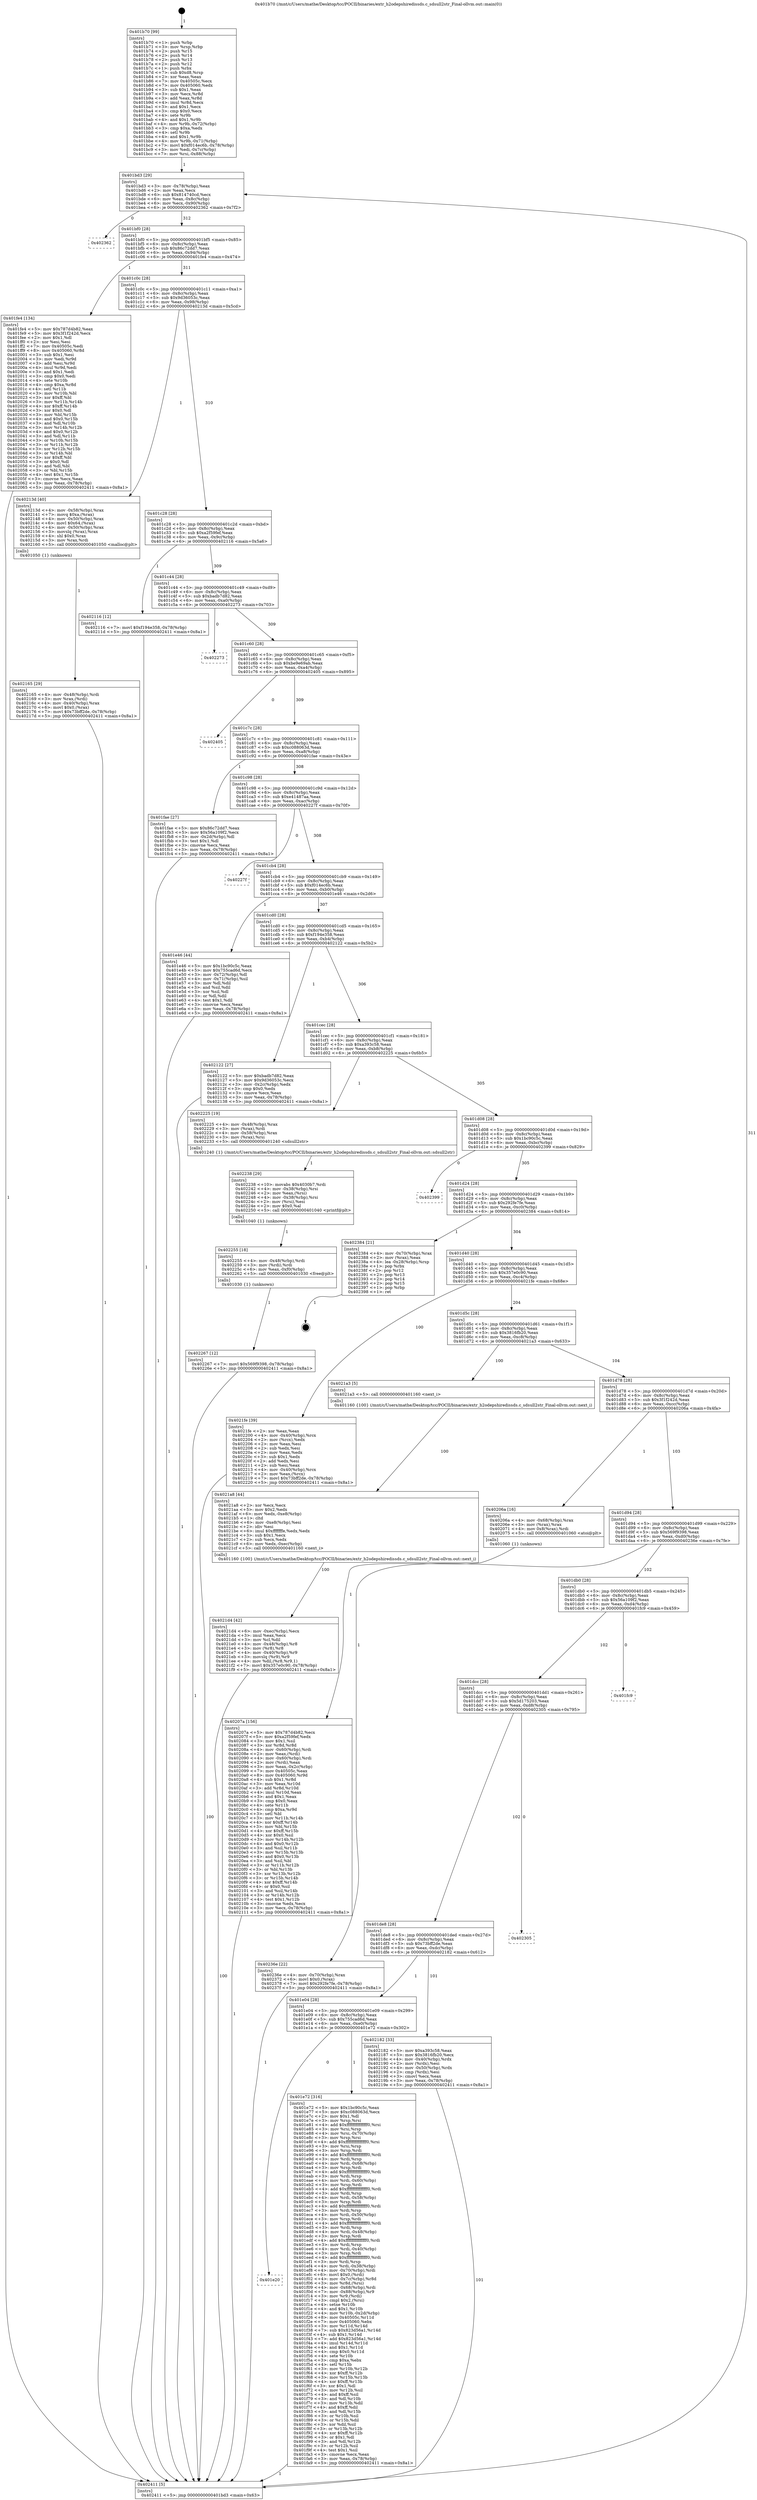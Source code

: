 digraph "0x401b70" {
  label = "0x401b70 (/mnt/c/Users/mathe/Desktop/tcc/POCII/binaries/extr_h2odepshiredissds.c_sdsull2str_Final-ollvm.out::main(0))"
  labelloc = "t"
  node[shape=record]

  Entry [label="",width=0.3,height=0.3,shape=circle,fillcolor=black,style=filled]
  "0x401bd3" [label="{
     0x401bd3 [29]\l
     | [instrs]\l
     &nbsp;&nbsp;0x401bd3 \<+3\>: mov -0x78(%rbp),%eax\l
     &nbsp;&nbsp;0x401bd6 \<+2\>: mov %eax,%ecx\l
     &nbsp;&nbsp;0x401bd8 \<+6\>: sub $0x814740cd,%ecx\l
     &nbsp;&nbsp;0x401bde \<+6\>: mov %eax,-0x8c(%rbp)\l
     &nbsp;&nbsp;0x401be4 \<+6\>: mov %ecx,-0x90(%rbp)\l
     &nbsp;&nbsp;0x401bea \<+6\>: je 0000000000402362 \<main+0x7f2\>\l
  }"]
  "0x402362" [label="{
     0x402362\l
  }", style=dashed]
  "0x401bf0" [label="{
     0x401bf0 [28]\l
     | [instrs]\l
     &nbsp;&nbsp;0x401bf0 \<+5\>: jmp 0000000000401bf5 \<main+0x85\>\l
     &nbsp;&nbsp;0x401bf5 \<+6\>: mov -0x8c(%rbp),%eax\l
     &nbsp;&nbsp;0x401bfb \<+5\>: sub $0x86c72dd7,%eax\l
     &nbsp;&nbsp;0x401c00 \<+6\>: mov %eax,-0x94(%rbp)\l
     &nbsp;&nbsp;0x401c06 \<+6\>: je 0000000000401fe4 \<main+0x474\>\l
  }"]
  Exit [label="",width=0.3,height=0.3,shape=circle,fillcolor=black,style=filled,peripheries=2]
  "0x401fe4" [label="{
     0x401fe4 [134]\l
     | [instrs]\l
     &nbsp;&nbsp;0x401fe4 \<+5\>: mov $0x787d4b82,%eax\l
     &nbsp;&nbsp;0x401fe9 \<+5\>: mov $0x3f1f242d,%ecx\l
     &nbsp;&nbsp;0x401fee \<+2\>: mov $0x1,%dl\l
     &nbsp;&nbsp;0x401ff0 \<+2\>: xor %esi,%esi\l
     &nbsp;&nbsp;0x401ff2 \<+7\>: mov 0x40505c,%edi\l
     &nbsp;&nbsp;0x401ff9 \<+8\>: mov 0x405060,%r8d\l
     &nbsp;&nbsp;0x402001 \<+3\>: sub $0x1,%esi\l
     &nbsp;&nbsp;0x402004 \<+3\>: mov %edi,%r9d\l
     &nbsp;&nbsp;0x402007 \<+3\>: add %esi,%r9d\l
     &nbsp;&nbsp;0x40200a \<+4\>: imul %r9d,%edi\l
     &nbsp;&nbsp;0x40200e \<+3\>: and $0x1,%edi\l
     &nbsp;&nbsp;0x402011 \<+3\>: cmp $0x0,%edi\l
     &nbsp;&nbsp;0x402014 \<+4\>: sete %r10b\l
     &nbsp;&nbsp;0x402018 \<+4\>: cmp $0xa,%r8d\l
     &nbsp;&nbsp;0x40201c \<+4\>: setl %r11b\l
     &nbsp;&nbsp;0x402020 \<+3\>: mov %r10b,%bl\l
     &nbsp;&nbsp;0x402023 \<+3\>: xor $0xff,%bl\l
     &nbsp;&nbsp;0x402026 \<+3\>: mov %r11b,%r14b\l
     &nbsp;&nbsp;0x402029 \<+4\>: xor $0xff,%r14b\l
     &nbsp;&nbsp;0x40202d \<+3\>: xor $0x0,%dl\l
     &nbsp;&nbsp;0x402030 \<+3\>: mov %bl,%r15b\l
     &nbsp;&nbsp;0x402033 \<+4\>: and $0x0,%r15b\l
     &nbsp;&nbsp;0x402037 \<+3\>: and %dl,%r10b\l
     &nbsp;&nbsp;0x40203a \<+3\>: mov %r14b,%r12b\l
     &nbsp;&nbsp;0x40203d \<+4\>: and $0x0,%r12b\l
     &nbsp;&nbsp;0x402041 \<+3\>: and %dl,%r11b\l
     &nbsp;&nbsp;0x402044 \<+3\>: or %r10b,%r15b\l
     &nbsp;&nbsp;0x402047 \<+3\>: or %r11b,%r12b\l
     &nbsp;&nbsp;0x40204a \<+3\>: xor %r12b,%r15b\l
     &nbsp;&nbsp;0x40204d \<+3\>: or %r14b,%bl\l
     &nbsp;&nbsp;0x402050 \<+3\>: xor $0xff,%bl\l
     &nbsp;&nbsp;0x402053 \<+3\>: or $0x0,%dl\l
     &nbsp;&nbsp;0x402056 \<+2\>: and %dl,%bl\l
     &nbsp;&nbsp;0x402058 \<+3\>: or %bl,%r15b\l
     &nbsp;&nbsp;0x40205b \<+4\>: test $0x1,%r15b\l
     &nbsp;&nbsp;0x40205f \<+3\>: cmovne %ecx,%eax\l
     &nbsp;&nbsp;0x402062 \<+3\>: mov %eax,-0x78(%rbp)\l
     &nbsp;&nbsp;0x402065 \<+5\>: jmp 0000000000402411 \<main+0x8a1\>\l
  }"]
  "0x401c0c" [label="{
     0x401c0c [28]\l
     | [instrs]\l
     &nbsp;&nbsp;0x401c0c \<+5\>: jmp 0000000000401c11 \<main+0xa1\>\l
     &nbsp;&nbsp;0x401c11 \<+6\>: mov -0x8c(%rbp),%eax\l
     &nbsp;&nbsp;0x401c17 \<+5\>: sub $0x9d36053c,%eax\l
     &nbsp;&nbsp;0x401c1c \<+6\>: mov %eax,-0x98(%rbp)\l
     &nbsp;&nbsp;0x401c22 \<+6\>: je 000000000040213d \<main+0x5cd\>\l
  }"]
  "0x402267" [label="{
     0x402267 [12]\l
     | [instrs]\l
     &nbsp;&nbsp;0x402267 \<+7\>: movl $0x569f9398,-0x78(%rbp)\l
     &nbsp;&nbsp;0x40226e \<+5\>: jmp 0000000000402411 \<main+0x8a1\>\l
  }"]
  "0x40213d" [label="{
     0x40213d [40]\l
     | [instrs]\l
     &nbsp;&nbsp;0x40213d \<+4\>: mov -0x58(%rbp),%rax\l
     &nbsp;&nbsp;0x402141 \<+7\>: movq $0xa,(%rax)\l
     &nbsp;&nbsp;0x402148 \<+4\>: mov -0x50(%rbp),%rax\l
     &nbsp;&nbsp;0x40214c \<+6\>: movl $0x64,(%rax)\l
     &nbsp;&nbsp;0x402152 \<+4\>: mov -0x50(%rbp),%rax\l
     &nbsp;&nbsp;0x402156 \<+3\>: movslq (%rax),%rax\l
     &nbsp;&nbsp;0x402159 \<+4\>: shl $0x0,%rax\l
     &nbsp;&nbsp;0x40215d \<+3\>: mov %rax,%rdi\l
     &nbsp;&nbsp;0x402160 \<+5\>: call 0000000000401050 \<malloc@plt\>\l
     | [calls]\l
     &nbsp;&nbsp;0x401050 \{1\} (unknown)\l
  }"]
  "0x401c28" [label="{
     0x401c28 [28]\l
     | [instrs]\l
     &nbsp;&nbsp;0x401c28 \<+5\>: jmp 0000000000401c2d \<main+0xbd\>\l
     &nbsp;&nbsp;0x401c2d \<+6\>: mov -0x8c(%rbp),%eax\l
     &nbsp;&nbsp;0x401c33 \<+5\>: sub $0xa2f59fef,%eax\l
     &nbsp;&nbsp;0x401c38 \<+6\>: mov %eax,-0x9c(%rbp)\l
     &nbsp;&nbsp;0x401c3e \<+6\>: je 0000000000402116 \<main+0x5a6\>\l
  }"]
  "0x402255" [label="{
     0x402255 [18]\l
     | [instrs]\l
     &nbsp;&nbsp;0x402255 \<+4\>: mov -0x48(%rbp),%rdi\l
     &nbsp;&nbsp;0x402259 \<+3\>: mov (%rdi),%rdi\l
     &nbsp;&nbsp;0x40225c \<+6\>: mov %eax,-0xf0(%rbp)\l
     &nbsp;&nbsp;0x402262 \<+5\>: call 0000000000401030 \<free@plt\>\l
     | [calls]\l
     &nbsp;&nbsp;0x401030 \{1\} (unknown)\l
  }"]
  "0x402116" [label="{
     0x402116 [12]\l
     | [instrs]\l
     &nbsp;&nbsp;0x402116 \<+7\>: movl $0xf194e358,-0x78(%rbp)\l
     &nbsp;&nbsp;0x40211d \<+5\>: jmp 0000000000402411 \<main+0x8a1\>\l
  }"]
  "0x401c44" [label="{
     0x401c44 [28]\l
     | [instrs]\l
     &nbsp;&nbsp;0x401c44 \<+5\>: jmp 0000000000401c49 \<main+0xd9\>\l
     &nbsp;&nbsp;0x401c49 \<+6\>: mov -0x8c(%rbp),%eax\l
     &nbsp;&nbsp;0x401c4f \<+5\>: sub $0xbadb7d82,%eax\l
     &nbsp;&nbsp;0x401c54 \<+6\>: mov %eax,-0xa0(%rbp)\l
     &nbsp;&nbsp;0x401c5a \<+6\>: je 0000000000402273 \<main+0x703\>\l
  }"]
  "0x402238" [label="{
     0x402238 [29]\l
     | [instrs]\l
     &nbsp;&nbsp;0x402238 \<+10\>: movabs $0x4030b7,%rdi\l
     &nbsp;&nbsp;0x402242 \<+4\>: mov -0x38(%rbp),%rsi\l
     &nbsp;&nbsp;0x402246 \<+2\>: mov %eax,(%rsi)\l
     &nbsp;&nbsp;0x402248 \<+4\>: mov -0x38(%rbp),%rsi\l
     &nbsp;&nbsp;0x40224c \<+2\>: mov (%rsi),%esi\l
     &nbsp;&nbsp;0x40224e \<+2\>: mov $0x0,%al\l
     &nbsp;&nbsp;0x402250 \<+5\>: call 0000000000401040 \<printf@plt\>\l
     | [calls]\l
     &nbsp;&nbsp;0x401040 \{1\} (unknown)\l
  }"]
  "0x402273" [label="{
     0x402273\l
  }", style=dashed]
  "0x401c60" [label="{
     0x401c60 [28]\l
     | [instrs]\l
     &nbsp;&nbsp;0x401c60 \<+5\>: jmp 0000000000401c65 \<main+0xf5\>\l
     &nbsp;&nbsp;0x401c65 \<+6\>: mov -0x8c(%rbp),%eax\l
     &nbsp;&nbsp;0x401c6b \<+5\>: sub $0xbe9e69ab,%eax\l
     &nbsp;&nbsp;0x401c70 \<+6\>: mov %eax,-0xa4(%rbp)\l
     &nbsp;&nbsp;0x401c76 \<+6\>: je 0000000000402405 \<main+0x895\>\l
  }"]
  "0x4021d4" [label="{
     0x4021d4 [42]\l
     | [instrs]\l
     &nbsp;&nbsp;0x4021d4 \<+6\>: mov -0xec(%rbp),%ecx\l
     &nbsp;&nbsp;0x4021da \<+3\>: imul %eax,%ecx\l
     &nbsp;&nbsp;0x4021dd \<+3\>: mov %cl,%dil\l
     &nbsp;&nbsp;0x4021e0 \<+4\>: mov -0x48(%rbp),%r8\l
     &nbsp;&nbsp;0x4021e4 \<+3\>: mov (%r8),%r8\l
     &nbsp;&nbsp;0x4021e7 \<+4\>: mov -0x40(%rbp),%r9\l
     &nbsp;&nbsp;0x4021eb \<+3\>: movslq (%r9),%r9\l
     &nbsp;&nbsp;0x4021ee \<+4\>: mov %dil,(%r8,%r9,1)\l
     &nbsp;&nbsp;0x4021f2 \<+7\>: movl $0x357e0c90,-0x78(%rbp)\l
     &nbsp;&nbsp;0x4021f9 \<+5\>: jmp 0000000000402411 \<main+0x8a1\>\l
  }"]
  "0x402405" [label="{
     0x402405\l
  }", style=dashed]
  "0x401c7c" [label="{
     0x401c7c [28]\l
     | [instrs]\l
     &nbsp;&nbsp;0x401c7c \<+5\>: jmp 0000000000401c81 \<main+0x111\>\l
     &nbsp;&nbsp;0x401c81 \<+6\>: mov -0x8c(%rbp),%eax\l
     &nbsp;&nbsp;0x401c87 \<+5\>: sub $0xc088063d,%eax\l
     &nbsp;&nbsp;0x401c8c \<+6\>: mov %eax,-0xa8(%rbp)\l
     &nbsp;&nbsp;0x401c92 \<+6\>: je 0000000000401fae \<main+0x43e\>\l
  }"]
  "0x4021a8" [label="{
     0x4021a8 [44]\l
     | [instrs]\l
     &nbsp;&nbsp;0x4021a8 \<+2\>: xor %ecx,%ecx\l
     &nbsp;&nbsp;0x4021aa \<+5\>: mov $0x2,%edx\l
     &nbsp;&nbsp;0x4021af \<+6\>: mov %edx,-0xe8(%rbp)\l
     &nbsp;&nbsp;0x4021b5 \<+1\>: cltd\l
     &nbsp;&nbsp;0x4021b6 \<+6\>: mov -0xe8(%rbp),%esi\l
     &nbsp;&nbsp;0x4021bc \<+2\>: idiv %esi\l
     &nbsp;&nbsp;0x4021be \<+6\>: imul $0xfffffffe,%edx,%edx\l
     &nbsp;&nbsp;0x4021c4 \<+3\>: sub $0x1,%ecx\l
     &nbsp;&nbsp;0x4021c7 \<+2\>: sub %ecx,%edx\l
     &nbsp;&nbsp;0x4021c9 \<+6\>: mov %edx,-0xec(%rbp)\l
     &nbsp;&nbsp;0x4021cf \<+5\>: call 0000000000401160 \<next_i\>\l
     | [calls]\l
     &nbsp;&nbsp;0x401160 \{100\} (/mnt/c/Users/mathe/Desktop/tcc/POCII/binaries/extr_h2odepshiredissds.c_sdsull2str_Final-ollvm.out::next_i)\l
  }"]
  "0x401fae" [label="{
     0x401fae [27]\l
     | [instrs]\l
     &nbsp;&nbsp;0x401fae \<+5\>: mov $0x86c72dd7,%eax\l
     &nbsp;&nbsp;0x401fb3 \<+5\>: mov $0x56a109f2,%ecx\l
     &nbsp;&nbsp;0x401fb8 \<+3\>: mov -0x2d(%rbp),%dl\l
     &nbsp;&nbsp;0x401fbb \<+3\>: test $0x1,%dl\l
     &nbsp;&nbsp;0x401fbe \<+3\>: cmovne %ecx,%eax\l
     &nbsp;&nbsp;0x401fc1 \<+3\>: mov %eax,-0x78(%rbp)\l
     &nbsp;&nbsp;0x401fc4 \<+5\>: jmp 0000000000402411 \<main+0x8a1\>\l
  }"]
  "0x401c98" [label="{
     0x401c98 [28]\l
     | [instrs]\l
     &nbsp;&nbsp;0x401c98 \<+5\>: jmp 0000000000401c9d \<main+0x12d\>\l
     &nbsp;&nbsp;0x401c9d \<+6\>: mov -0x8c(%rbp),%eax\l
     &nbsp;&nbsp;0x401ca3 \<+5\>: sub $0xe41487aa,%eax\l
     &nbsp;&nbsp;0x401ca8 \<+6\>: mov %eax,-0xac(%rbp)\l
     &nbsp;&nbsp;0x401cae \<+6\>: je 000000000040227f \<main+0x70f\>\l
  }"]
  "0x402165" [label="{
     0x402165 [29]\l
     | [instrs]\l
     &nbsp;&nbsp;0x402165 \<+4\>: mov -0x48(%rbp),%rdi\l
     &nbsp;&nbsp;0x402169 \<+3\>: mov %rax,(%rdi)\l
     &nbsp;&nbsp;0x40216c \<+4\>: mov -0x40(%rbp),%rax\l
     &nbsp;&nbsp;0x402170 \<+6\>: movl $0x0,(%rax)\l
     &nbsp;&nbsp;0x402176 \<+7\>: movl $0x73bff2de,-0x78(%rbp)\l
     &nbsp;&nbsp;0x40217d \<+5\>: jmp 0000000000402411 \<main+0x8a1\>\l
  }"]
  "0x40227f" [label="{
     0x40227f\l
  }", style=dashed]
  "0x401cb4" [label="{
     0x401cb4 [28]\l
     | [instrs]\l
     &nbsp;&nbsp;0x401cb4 \<+5\>: jmp 0000000000401cb9 \<main+0x149\>\l
     &nbsp;&nbsp;0x401cb9 \<+6\>: mov -0x8c(%rbp),%eax\l
     &nbsp;&nbsp;0x401cbf \<+5\>: sub $0xf014ec6b,%eax\l
     &nbsp;&nbsp;0x401cc4 \<+6\>: mov %eax,-0xb0(%rbp)\l
     &nbsp;&nbsp;0x401cca \<+6\>: je 0000000000401e46 \<main+0x2d6\>\l
  }"]
  "0x40207a" [label="{
     0x40207a [156]\l
     | [instrs]\l
     &nbsp;&nbsp;0x40207a \<+5\>: mov $0x787d4b82,%ecx\l
     &nbsp;&nbsp;0x40207f \<+5\>: mov $0xa2f59fef,%edx\l
     &nbsp;&nbsp;0x402084 \<+3\>: mov $0x1,%sil\l
     &nbsp;&nbsp;0x402087 \<+3\>: xor %r8d,%r8d\l
     &nbsp;&nbsp;0x40208a \<+4\>: mov -0x60(%rbp),%rdi\l
     &nbsp;&nbsp;0x40208e \<+2\>: mov %eax,(%rdi)\l
     &nbsp;&nbsp;0x402090 \<+4\>: mov -0x60(%rbp),%rdi\l
     &nbsp;&nbsp;0x402094 \<+2\>: mov (%rdi),%eax\l
     &nbsp;&nbsp;0x402096 \<+3\>: mov %eax,-0x2c(%rbp)\l
     &nbsp;&nbsp;0x402099 \<+7\>: mov 0x40505c,%eax\l
     &nbsp;&nbsp;0x4020a0 \<+8\>: mov 0x405060,%r9d\l
     &nbsp;&nbsp;0x4020a8 \<+4\>: sub $0x1,%r8d\l
     &nbsp;&nbsp;0x4020ac \<+3\>: mov %eax,%r10d\l
     &nbsp;&nbsp;0x4020af \<+3\>: add %r8d,%r10d\l
     &nbsp;&nbsp;0x4020b2 \<+4\>: imul %r10d,%eax\l
     &nbsp;&nbsp;0x4020b6 \<+3\>: and $0x1,%eax\l
     &nbsp;&nbsp;0x4020b9 \<+3\>: cmp $0x0,%eax\l
     &nbsp;&nbsp;0x4020bc \<+4\>: sete %r11b\l
     &nbsp;&nbsp;0x4020c0 \<+4\>: cmp $0xa,%r9d\l
     &nbsp;&nbsp;0x4020c4 \<+3\>: setl %bl\l
     &nbsp;&nbsp;0x4020c7 \<+3\>: mov %r11b,%r14b\l
     &nbsp;&nbsp;0x4020ca \<+4\>: xor $0xff,%r14b\l
     &nbsp;&nbsp;0x4020ce \<+3\>: mov %bl,%r15b\l
     &nbsp;&nbsp;0x4020d1 \<+4\>: xor $0xff,%r15b\l
     &nbsp;&nbsp;0x4020d5 \<+4\>: xor $0x0,%sil\l
     &nbsp;&nbsp;0x4020d9 \<+3\>: mov %r14b,%r12b\l
     &nbsp;&nbsp;0x4020dc \<+4\>: and $0x0,%r12b\l
     &nbsp;&nbsp;0x4020e0 \<+3\>: and %sil,%r11b\l
     &nbsp;&nbsp;0x4020e3 \<+3\>: mov %r15b,%r13b\l
     &nbsp;&nbsp;0x4020e6 \<+4\>: and $0x0,%r13b\l
     &nbsp;&nbsp;0x4020ea \<+3\>: and %sil,%bl\l
     &nbsp;&nbsp;0x4020ed \<+3\>: or %r11b,%r12b\l
     &nbsp;&nbsp;0x4020f0 \<+3\>: or %bl,%r13b\l
     &nbsp;&nbsp;0x4020f3 \<+3\>: xor %r13b,%r12b\l
     &nbsp;&nbsp;0x4020f6 \<+3\>: or %r15b,%r14b\l
     &nbsp;&nbsp;0x4020f9 \<+4\>: xor $0xff,%r14b\l
     &nbsp;&nbsp;0x4020fd \<+4\>: or $0x0,%sil\l
     &nbsp;&nbsp;0x402101 \<+3\>: and %sil,%r14b\l
     &nbsp;&nbsp;0x402104 \<+3\>: or %r14b,%r12b\l
     &nbsp;&nbsp;0x402107 \<+4\>: test $0x1,%r12b\l
     &nbsp;&nbsp;0x40210b \<+3\>: cmovne %edx,%ecx\l
     &nbsp;&nbsp;0x40210e \<+3\>: mov %ecx,-0x78(%rbp)\l
     &nbsp;&nbsp;0x402111 \<+5\>: jmp 0000000000402411 \<main+0x8a1\>\l
  }"]
  "0x401e46" [label="{
     0x401e46 [44]\l
     | [instrs]\l
     &nbsp;&nbsp;0x401e46 \<+5\>: mov $0x1bc90c5c,%eax\l
     &nbsp;&nbsp;0x401e4b \<+5\>: mov $0x755cad6d,%ecx\l
     &nbsp;&nbsp;0x401e50 \<+3\>: mov -0x72(%rbp),%dl\l
     &nbsp;&nbsp;0x401e53 \<+4\>: mov -0x71(%rbp),%sil\l
     &nbsp;&nbsp;0x401e57 \<+3\>: mov %dl,%dil\l
     &nbsp;&nbsp;0x401e5a \<+3\>: and %sil,%dil\l
     &nbsp;&nbsp;0x401e5d \<+3\>: xor %sil,%dl\l
     &nbsp;&nbsp;0x401e60 \<+3\>: or %dl,%dil\l
     &nbsp;&nbsp;0x401e63 \<+4\>: test $0x1,%dil\l
     &nbsp;&nbsp;0x401e67 \<+3\>: cmovne %ecx,%eax\l
     &nbsp;&nbsp;0x401e6a \<+3\>: mov %eax,-0x78(%rbp)\l
     &nbsp;&nbsp;0x401e6d \<+5\>: jmp 0000000000402411 \<main+0x8a1\>\l
  }"]
  "0x401cd0" [label="{
     0x401cd0 [28]\l
     | [instrs]\l
     &nbsp;&nbsp;0x401cd0 \<+5\>: jmp 0000000000401cd5 \<main+0x165\>\l
     &nbsp;&nbsp;0x401cd5 \<+6\>: mov -0x8c(%rbp),%eax\l
     &nbsp;&nbsp;0x401cdb \<+5\>: sub $0xf194e358,%eax\l
     &nbsp;&nbsp;0x401ce0 \<+6\>: mov %eax,-0xb4(%rbp)\l
     &nbsp;&nbsp;0x401ce6 \<+6\>: je 0000000000402122 \<main+0x5b2\>\l
  }"]
  "0x402411" [label="{
     0x402411 [5]\l
     | [instrs]\l
     &nbsp;&nbsp;0x402411 \<+5\>: jmp 0000000000401bd3 \<main+0x63\>\l
  }"]
  "0x401b70" [label="{
     0x401b70 [99]\l
     | [instrs]\l
     &nbsp;&nbsp;0x401b70 \<+1\>: push %rbp\l
     &nbsp;&nbsp;0x401b71 \<+3\>: mov %rsp,%rbp\l
     &nbsp;&nbsp;0x401b74 \<+2\>: push %r15\l
     &nbsp;&nbsp;0x401b76 \<+2\>: push %r14\l
     &nbsp;&nbsp;0x401b78 \<+2\>: push %r13\l
     &nbsp;&nbsp;0x401b7a \<+2\>: push %r12\l
     &nbsp;&nbsp;0x401b7c \<+1\>: push %rbx\l
     &nbsp;&nbsp;0x401b7d \<+7\>: sub $0xd8,%rsp\l
     &nbsp;&nbsp;0x401b84 \<+2\>: xor %eax,%eax\l
     &nbsp;&nbsp;0x401b86 \<+7\>: mov 0x40505c,%ecx\l
     &nbsp;&nbsp;0x401b8d \<+7\>: mov 0x405060,%edx\l
     &nbsp;&nbsp;0x401b94 \<+3\>: sub $0x1,%eax\l
     &nbsp;&nbsp;0x401b97 \<+3\>: mov %ecx,%r8d\l
     &nbsp;&nbsp;0x401b9a \<+3\>: add %eax,%r8d\l
     &nbsp;&nbsp;0x401b9d \<+4\>: imul %r8d,%ecx\l
     &nbsp;&nbsp;0x401ba1 \<+3\>: and $0x1,%ecx\l
     &nbsp;&nbsp;0x401ba4 \<+3\>: cmp $0x0,%ecx\l
     &nbsp;&nbsp;0x401ba7 \<+4\>: sete %r9b\l
     &nbsp;&nbsp;0x401bab \<+4\>: and $0x1,%r9b\l
     &nbsp;&nbsp;0x401baf \<+4\>: mov %r9b,-0x72(%rbp)\l
     &nbsp;&nbsp;0x401bb3 \<+3\>: cmp $0xa,%edx\l
     &nbsp;&nbsp;0x401bb6 \<+4\>: setl %r9b\l
     &nbsp;&nbsp;0x401bba \<+4\>: and $0x1,%r9b\l
     &nbsp;&nbsp;0x401bbe \<+4\>: mov %r9b,-0x71(%rbp)\l
     &nbsp;&nbsp;0x401bc2 \<+7\>: movl $0xf014ec6b,-0x78(%rbp)\l
     &nbsp;&nbsp;0x401bc9 \<+3\>: mov %edi,-0x7c(%rbp)\l
     &nbsp;&nbsp;0x401bcc \<+7\>: mov %rsi,-0x88(%rbp)\l
  }"]
  "0x401e20" [label="{
     0x401e20\l
  }", style=dashed]
  "0x402122" [label="{
     0x402122 [27]\l
     | [instrs]\l
     &nbsp;&nbsp;0x402122 \<+5\>: mov $0xbadb7d82,%eax\l
     &nbsp;&nbsp;0x402127 \<+5\>: mov $0x9d36053c,%ecx\l
     &nbsp;&nbsp;0x40212c \<+3\>: mov -0x2c(%rbp),%edx\l
     &nbsp;&nbsp;0x40212f \<+3\>: cmp $0x0,%edx\l
     &nbsp;&nbsp;0x402132 \<+3\>: cmove %ecx,%eax\l
     &nbsp;&nbsp;0x402135 \<+3\>: mov %eax,-0x78(%rbp)\l
     &nbsp;&nbsp;0x402138 \<+5\>: jmp 0000000000402411 \<main+0x8a1\>\l
  }"]
  "0x401cec" [label="{
     0x401cec [28]\l
     | [instrs]\l
     &nbsp;&nbsp;0x401cec \<+5\>: jmp 0000000000401cf1 \<main+0x181\>\l
     &nbsp;&nbsp;0x401cf1 \<+6\>: mov -0x8c(%rbp),%eax\l
     &nbsp;&nbsp;0x401cf7 \<+5\>: sub $0xa393c58,%eax\l
     &nbsp;&nbsp;0x401cfc \<+6\>: mov %eax,-0xb8(%rbp)\l
     &nbsp;&nbsp;0x401d02 \<+6\>: je 0000000000402225 \<main+0x6b5\>\l
  }"]
  "0x401e72" [label="{
     0x401e72 [316]\l
     | [instrs]\l
     &nbsp;&nbsp;0x401e72 \<+5\>: mov $0x1bc90c5c,%eax\l
     &nbsp;&nbsp;0x401e77 \<+5\>: mov $0xc088063d,%ecx\l
     &nbsp;&nbsp;0x401e7c \<+2\>: mov $0x1,%dl\l
     &nbsp;&nbsp;0x401e7e \<+3\>: mov %rsp,%rsi\l
     &nbsp;&nbsp;0x401e81 \<+4\>: add $0xfffffffffffffff0,%rsi\l
     &nbsp;&nbsp;0x401e85 \<+3\>: mov %rsi,%rsp\l
     &nbsp;&nbsp;0x401e88 \<+4\>: mov %rsi,-0x70(%rbp)\l
     &nbsp;&nbsp;0x401e8c \<+3\>: mov %rsp,%rsi\l
     &nbsp;&nbsp;0x401e8f \<+4\>: add $0xfffffffffffffff0,%rsi\l
     &nbsp;&nbsp;0x401e93 \<+3\>: mov %rsi,%rsp\l
     &nbsp;&nbsp;0x401e96 \<+3\>: mov %rsp,%rdi\l
     &nbsp;&nbsp;0x401e99 \<+4\>: add $0xfffffffffffffff0,%rdi\l
     &nbsp;&nbsp;0x401e9d \<+3\>: mov %rdi,%rsp\l
     &nbsp;&nbsp;0x401ea0 \<+4\>: mov %rdi,-0x68(%rbp)\l
     &nbsp;&nbsp;0x401ea4 \<+3\>: mov %rsp,%rdi\l
     &nbsp;&nbsp;0x401ea7 \<+4\>: add $0xfffffffffffffff0,%rdi\l
     &nbsp;&nbsp;0x401eab \<+3\>: mov %rdi,%rsp\l
     &nbsp;&nbsp;0x401eae \<+4\>: mov %rdi,-0x60(%rbp)\l
     &nbsp;&nbsp;0x401eb2 \<+3\>: mov %rsp,%rdi\l
     &nbsp;&nbsp;0x401eb5 \<+4\>: add $0xfffffffffffffff0,%rdi\l
     &nbsp;&nbsp;0x401eb9 \<+3\>: mov %rdi,%rsp\l
     &nbsp;&nbsp;0x401ebc \<+4\>: mov %rdi,-0x58(%rbp)\l
     &nbsp;&nbsp;0x401ec0 \<+3\>: mov %rsp,%rdi\l
     &nbsp;&nbsp;0x401ec3 \<+4\>: add $0xfffffffffffffff0,%rdi\l
     &nbsp;&nbsp;0x401ec7 \<+3\>: mov %rdi,%rsp\l
     &nbsp;&nbsp;0x401eca \<+4\>: mov %rdi,-0x50(%rbp)\l
     &nbsp;&nbsp;0x401ece \<+3\>: mov %rsp,%rdi\l
     &nbsp;&nbsp;0x401ed1 \<+4\>: add $0xfffffffffffffff0,%rdi\l
     &nbsp;&nbsp;0x401ed5 \<+3\>: mov %rdi,%rsp\l
     &nbsp;&nbsp;0x401ed8 \<+4\>: mov %rdi,-0x48(%rbp)\l
     &nbsp;&nbsp;0x401edc \<+3\>: mov %rsp,%rdi\l
     &nbsp;&nbsp;0x401edf \<+4\>: add $0xfffffffffffffff0,%rdi\l
     &nbsp;&nbsp;0x401ee3 \<+3\>: mov %rdi,%rsp\l
     &nbsp;&nbsp;0x401ee6 \<+4\>: mov %rdi,-0x40(%rbp)\l
     &nbsp;&nbsp;0x401eea \<+3\>: mov %rsp,%rdi\l
     &nbsp;&nbsp;0x401eed \<+4\>: add $0xfffffffffffffff0,%rdi\l
     &nbsp;&nbsp;0x401ef1 \<+3\>: mov %rdi,%rsp\l
     &nbsp;&nbsp;0x401ef4 \<+4\>: mov %rdi,-0x38(%rbp)\l
     &nbsp;&nbsp;0x401ef8 \<+4\>: mov -0x70(%rbp),%rdi\l
     &nbsp;&nbsp;0x401efc \<+6\>: movl $0x0,(%rdi)\l
     &nbsp;&nbsp;0x401f02 \<+4\>: mov -0x7c(%rbp),%r8d\l
     &nbsp;&nbsp;0x401f06 \<+3\>: mov %r8d,(%rsi)\l
     &nbsp;&nbsp;0x401f09 \<+4\>: mov -0x68(%rbp),%rdi\l
     &nbsp;&nbsp;0x401f0d \<+7\>: mov -0x88(%rbp),%r9\l
     &nbsp;&nbsp;0x401f14 \<+3\>: mov %r9,(%rdi)\l
     &nbsp;&nbsp;0x401f17 \<+3\>: cmpl $0x2,(%rsi)\l
     &nbsp;&nbsp;0x401f1a \<+4\>: setne %r10b\l
     &nbsp;&nbsp;0x401f1e \<+4\>: and $0x1,%r10b\l
     &nbsp;&nbsp;0x401f22 \<+4\>: mov %r10b,-0x2d(%rbp)\l
     &nbsp;&nbsp;0x401f26 \<+8\>: mov 0x40505c,%r11d\l
     &nbsp;&nbsp;0x401f2e \<+7\>: mov 0x405060,%ebx\l
     &nbsp;&nbsp;0x401f35 \<+3\>: mov %r11d,%r14d\l
     &nbsp;&nbsp;0x401f38 \<+7\>: sub $0x823d56a1,%r14d\l
     &nbsp;&nbsp;0x401f3f \<+4\>: sub $0x1,%r14d\l
     &nbsp;&nbsp;0x401f43 \<+7\>: add $0x823d56a1,%r14d\l
     &nbsp;&nbsp;0x401f4a \<+4\>: imul %r14d,%r11d\l
     &nbsp;&nbsp;0x401f4e \<+4\>: and $0x1,%r11d\l
     &nbsp;&nbsp;0x401f52 \<+4\>: cmp $0x0,%r11d\l
     &nbsp;&nbsp;0x401f56 \<+4\>: sete %r10b\l
     &nbsp;&nbsp;0x401f5a \<+3\>: cmp $0xa,%ebx\l
     &nbsp;&nbsp;0x401f5d \<+4\>: setl %r15b\l
     &nbsp;&nbsp;0x401f61 \<+3\>: mov %r10b,%r12b\l
     &nbsp;&nbsp;0x401f64 \<+4\>: xor $0xff,%r12b\l
     &nbsp;&nbsp;0x401f68 \<+3\>: mov %r15b,%r13b\l
     &nbsp;&nbsp;0x401f6b \<+4\>: xor $0xff,%r13b\l
     &nbsp;&nbsp;0x401f6f \<+3\>: xor $0x1,%dl\l
     &nbsp;&nbsp;0x401f72 \<+3\>: mov %r12b,%sil\l
     &nbsp;&nbsp;0x401f75 \<+4\>: and $0xff,%sil\l
     &nbsp;&nbsp;0x401f79 \<+3\>: and %dl,%r10b\l
     &nbsp;&nbsp;0x401f7c \<+3\>: mov %r13b,%dil\l
     &nbsp;&nbsp;0x401f7f \<+4\>: and $0xff,%dil\l
     &nbsp;&nbsp;0x401f83 \<+3\>: and %dl,%r15b\l
     &nbsp;&nbsp;0x401f86 \<+3\>: or %r10b,%sil\l
     &nbsp;&nbsp;0x401f89 \<+3\>: or %r15b,%dil\l
     &nbsp;&nbsp;0x401f8c \<+3\>: xor %dil,%sil\l
     &nbsp;&nbsp;0x401f8f \<+3\>: or %r13b,%r12b\l
     &nbsp;&nbsp;0x401f92 \<+4\>: xor $0xff,%r12b\l
     &nbsp;&nbsp;0x401f96 \<+3\>: or $0x1,%dl\l
     &nbsp;&nbsp;0x401f99 \<+3\>: and %dl,%r12b\l
     &nbsp;&nbsp;0x401f9c \<+3\>: or %r12b,%sil\l
     &nbsp;&nbsp;0x401f9f \<+4\>: test $0x1,%sil\l
     &nbsp;&nbsp;0x401fa3 \<+3\>: cmovne %ecx,%eax\l
     &nbsp;&nbsp;0x401fa6 \<+3\>: mov %eax,-0x78(%rbp)\l
     &nbsp;&nbsp;0x401fa9 \<+5\>: jmp 0000000000402411 \<main+0x8a1\>\l
  }"]
  "0x402225" [label="{
     0x402225 [19]\l
     | [instrs]\l
     &nbsp;&nbsp;0x402225 \<+4\>: mov -0x48(%rbp),%rax\l
     &nbsp;&nbsp;0x402229 \<+3\>: mov (%rax),%rdi\l
     &nbsp;&nbsp;0x40222c \<+4\>: mov -0x58(%rbp),%rax\l
     &nbsp;&nbsp;0x402230 \<+3\>: mov (%rax),%rsi\l
     &nbsp;&nbsp;0x402233 \<+5\>: call 0000000000401240 \<sdsull2str\>\l
     | [calls]\l
     &nbsp;&nbsp;0x401240 \{1\} (/mnt/c/Users/mathe/Desktop/tcc/POCII/binaries/extr_h2odepshiredissds.c_sdsull2str_Final-ollvm.out::sdsull2str)\l
  }"]
  "0x401d08" [label="{
     0x401d08 [28]\l
     | [instrs]\l
     &nbsp;&nbsp;0x401d08 \<+5\>: jmp 0000000000401d0d \<main+0x19d\>\l
     &nbsp;&nbsp;0x401d0d \<+6\>: mov -0x8c(%rbp),%eax\l
     &nbsp;&nbsp;0x401d13 \<+5\>: sub $0x1bc90c5c,%eax\l
     &nbsp;&nbsp;0x401d18 \<+6\>: mov %eax,-0xbc(%rbp)\l
     &nbsp;&nbsp;0x401d1e \<+6\>: je 0000000000402399 \<main+0x829\>\l
  }"]
  "0x401e04" [label="{
     0x401e04 [28]\l
     | [instrs]\l
     &nbsp;&nbsp;0x401e04 \<+5\>: jmp 0000000000401e09 \<main+0x299\>\l
     &nbsp;&nbsp;0x401e09 \<+6\>: mov -0x8c(%rbp),%eax\l
     &nbsp;&nbsp;0x401e0f \<+5\>: sub $0x755cad6d,%eax\l
     &nbsp;&nbsp;0x401e14 \<+6\>: mov %eax,-0xe0(%rbp)\l
     &nbsp;&nbsp;0x401e1a \<+6\>: je 0000000000401e72 \<main+0x302\>\l
  }"]
  "0x402399" [label="{
     0x402399\l
  }", style=dashed]
  "0x401d24" [label="{
     0x401d24 [28]\l
     | [instrs]\l
     &nbsp;&nbsp;0x401d24 \<+5\>: jmp 0000000000401d29 \<main+0x1b9\>\l
     &nbsp;&nbsp;0x401d29 \<+6\>: mov -0x8c(%rbp),%eax\l
     &nbsp;&nbsp;0x401d2f \<+5\>: sub $0x292fe7fe,%eax\l
     &nbsp;&nbsp;0x401d34 \<+6\>: mov %eax,-0xc0(%rbp)\l
     &nbsp;&nbsp;0x401d3a \<+6\>: je 0000000000402384 \<main+0x814\>\l
  }"]
  "0x402182" [label="{
     0x402182 [33]\l
     | [instrs]\l
     &nbsp;&nbsp;0x402182 \<+5\>: mov $0xa393c58,%eax\l
     &nbsp;&nbsp;0x402187 \<+5\>: mov $0x3816fb20,%ecx\l
     &nbsp;&nbsp;0x40218c \<+4\>: mov -0x40(%rbp),%rdx\l
     &nbsp;&nbsp;0x402190 \<+2\>: mov (%rdx),%esi\l
     &nbsp;&nbsp;0x402192 \<+4\>: mov -0x50(%rbp),%rdx\l
     &nbsp;&nbsp;0x402196 \<+2\>: cmp (%rdx),%esi\l
     &nbsp;&nbsp;0x402198 \<+3\>: cmovl %ecx,%eax\l
     &nbsp;&nbsp;0x40219b \<+3\>: mov %eax,-0x78(%rbp)\l
     &nbsp;&nbsp;0x40219e \<+5\>: jmp 0000000000402411 \<main+0x8a1\>\l
  }"]
  "0x402384" [label="{
     0x402384 [21]\l
     | [instrs]\l
     &nbsp;&nbsp;0x402384 \<+4\>: mov -0x70(%rbp),%rax\l
     &nbsp;&nbsp;0x402388 \<+2\>: mov (%rax),%eax\l
     &nbsp;&nbsp;0x40238a \<+4\>: lea -0x28(%rbp),%rsp\l
     &nbsp;&nbsp;0x40238e \<+1\>: pop %rbx\l
     &nbsp;&nbsp;0x40238f \<+2\>: pop %r12\l
     &nbsp;&nbsp;0x402391 \<+2\>: pop %r13\l
     &nbsp;&nbsp;0x402393 \<+2\>: pop %r14\l
     &nbsp;&nbsp;0x402395 \<+2\>: pop %r15\l
     &nbsp;&nbsp;0x402397 \<+1\>: pop %rbp\l
     &nbsp;&nbsp;0x402398 \<+1\>: ret\l
  }"]
  "0x401d40" [label="{
     0x401d40 [28]\l
     | [instrs]\l
     &nbsp;&nbsp;0x401d40 \<+5\>: jmp 0000000000401d45 \<main+0x1d5\>\l
     &nbsp;&nbsp;0x401d45 \<+6\>: mov -0x8c(%rbp),%eax\l
     &nbsp;&nbsp;0x401d4b \<+5\>: sub $0x357e0c90,%eax\l
     &nbsp;&nbsp;0x401d50 \<+6\>: mov %eax,-0xc4(%rbp)\l
     &nbsp;&nbsp;0x401d56 \<+6\>: je 00000000004021fe \<main+0x68e\>\l
  }"]
  "0x401de8" [label="{
     0x401de8 [28]\l
     | [instrs]\l
     &nbsp;&nbsp;0x401de8 \<+5\>: jmp 0000000000401ded \<main+0x27d\>\l
     &nbsp;&nbsp;0x401ded \<+6\>: mov -0x8c(%rbp),%eax\l
     &nbsp;&nbsp;0x401df3 \<+5\>: sub $0x73bff2de,%eax\l
     &nbsp;&nbsp;0x401df8 \<+6\>: mov %eax,-0xdc(%rbp)\l
     &nbsp;&nbsp;0x401dfe \<+6\>: je 0000000000402182 \<main+0x612\>\l
  }"]
  "0x4021fe" [label="{
     0x4021fe [39]\l
     | [instrs]\l
     &nbsp;&nbsp;0x4021fe \<+2\>: xor %eax,%eax\l
     &nbsp;&nbsp;0x402200 \<+4\>: mov -0x40(%rbp),%rcx\l
     &nbsp;&nbsp;0x402204 \<+2\>: mov (%rcx),%edx\l
     &nbsp;&nbsp;0x402206 \<+2\>: mov %eax,%esi\l
     &nbsp;&nbsp;0x402208 \<+2\>: sub %edx,%esi\l
     &nbsp;&nbsp;0x40220a \<+2\>: mov %eax,%edx\l
     &nbsp;&nbsp;0x40220c \<+3\>: sub $0x1,%edx\l
     &nbsp;&nbsp;0x40220f \<+2\>: add %edx,%esi\l
     &nbsp;&nbsp;0x402211 \<+2\>: sub %esi,%eax\l
     &nbsp;&nbsp;0x402213 \<+4\>: mov -0x40(%rbp),%rcx\l
     &nbsp;&nbsp;0x402217 \<+2\>: mov %eax,(%rcx)\l
     &nbsp;&nbsp;0x402219 \<+7\>: movl $0x73bff2de,-0x78(%rbp)\l
     &nbsp;&nbsp;0x402220 \<+5\>: jmp 0000000000402411 \<main+0x8a1\>\l
  }"]
  "0x401d5c" [label="{
     0x401d5c [28]\l
     | [instrs]\l
     &nbsp;&nbsp;0x401d5c \<+5\>: jmp 0000000000401d61 \<main+0x1f1\>\l
     &nbsp;&nbsp;0x401d61 \<+6\>: mov -0x8c(%rbp),%eax\l
     &nbsp;&nbsp;0x401d67 \<+5\>: sub $0x3816fb20,%eax\l
     &nbsp;&nbsp;0x401d6c \<+6\>: mov %eax,-0xc8(%rbp)\l
     &nbsp;&nbsp;0x401d72 \<+6\>: je 00000000004021a3 \<main+0x633\>\l
  }"]
  "0x402305" [label="{
     0x402305\l
  }", style=dashed]
  "0x4021a3" [label="{
     0x4021a3 [5]\l
     | [instrs]\l
     &nbsp;&nbsp;0x4021a3 \<+5\>: call 0000000000401160 \<next_i\>\l
     | [calls]\l
     &nbsp;&nbsp;0x401160 \{100\} (/mnt/c/Users/mathe/Desktop/tcc/POCII/binaries/extr_h2odepshiredissds.c_sdsull2str_Final-ollvm.out::next_i)\l
  }"]
  "0x401d78" [label="{
     0x401d78 [28]\l
     | [instrs]\l
     &nbsp;&nbsp;0x401d78 \<+5\>: jmp 0000000000401d7d \<main+0x20d\>\l
     &nbsp;&nbsp;0x401d7d \<+6\>: mov -0x8c(%rbp),%eax\l
     &nbsp;&nbsp;0x401d83 \<+5\>: sub $0x3f1f242d,%eax\l
     &nbsp;&nbsp;0x401d88 \<+6\>: mov %eax,-0xcc(%rbp)\l
     &nbsp;&nbsp;0x401d8e \<+6\>: je 000000000040206a \<main+0x4fa\>\l
  }"]
  "0x401dcc" [label="{
     0x401dcc [28]\l
     | [instrs]\l
     &nbsp;&nbsp;0x401dcc \<+5\>: jmp 0000000000401dd1 \<main+0x261\>\l
     &nbsp;&nbsp;0x401dd1 \<+6\>: mov -0x8c(%rbp),%eax\l
     &nbsp;&nbsp;0x401dd7 \<+5\>: sub $0x5d175203,%eax\l
     &nbsp;&nbsp;0x401ddc \<+6\>: mov %eax,-0xd8(%rbp)\l
     &nbsp;&nbsp;0x401de2 \<+6\>: je 0000000000402305 \<main+0x795\>\l
  }"]
  "0x40206a" [label="{
     0x40206a [16]\l
     | [instrs]\l
     &nbsp;&nbsp;0x40206a \<+4\>: mov -0x68(%rbp),%rax\l
     &nbsp;&nbsp;0x40206e \<+3\>: mov (%rax),%rax\l
     &nbsp;&nbsp;0x402071 \<+4\>: mov 0x8(%rax),%rdi\l
     &nbsp;&nbsp;0x402075 \<+5\>: call 0000000000401060 \<atoi@plt\>\l
     | [calls]\l
     &nbsp;&nbsp;0x401060 \{1\} (unknown)\l
  }"]
  "0x401d94" [label="{
     0x401d94 [28]\l
     | [instrs]\l
     &nbsp;&nbsp;0x401d94 \<+5\>: jmp 0000000000401d99 \<main+0x229\>\l
     &nbsp;&nbsp;0x401d99 \<+6\>: mov -0x8c(%rbp),%eax\l
     &nbsp;&nbsp;0x401d9f \<+5\>: sub $0x569f9398,%eax\l
     &nbsp;&nbsp;0x401da4 \<+6\>: mov %eax,-0xd0(%rbp)\l
     &nbsp;&nbsp;0x401daa \<+6\>: je 000000000040236e \<main+0x7fe\>\l
  }"]
  "0x401fc9" [label="{
     0x401fc9\l
  }", style=dashed]
  "0x40236e" [label="{
     0x40236e [22]\l
     | [instrs]\l
     &nbsp;&nbsp;0x40236e \<+4\>: mov -0x70(%rbp),%rax\l
     &nbsp;&nbsp;0x402372 \<+6\>: movl $0x0,(%rax)\l
     &nbsp;&nbsp;0x402378 \<+7\>: movl $0x292fe7fe,-0x78(%rbp)\l
     &nbsp;&nbsp;0x40237f \<+5\>: jmp 0000000000402411 \<main+0x8a1\>\l
  }"]
  "0x401db0" [label="{
     0x401db0 [28]\l
     | [instrs]\l
     &nbsp;&nbsp;0x401db0 \<+5\>: jmp 0000000000401db5 \<main+0x245\>\l
     &nbsp;&nbsp;0x401db5 \<+6\>: mov -0x8c(%rbp),%eax\l
     &nbsp;&nbsp;0x401dbb \<+5\>: sub $0x56a109f2,%eax\l
     &nbsp;&nbsp;0x401dc0 \<+6\>: mov %eax,-0xd4(%rbp)\l
     &nbsp;&nbsp;0x401dc6 \<+6\>: je 0000000000401fc9 \<main+0x459\>\l
  }"]
  Entry -> "0x401b70" [label=" 1"]
  "0x401bd3" -> "0x402362" [label=" 0"]
  "0x401bd3" -> "0x401bf0" [label=" 312"]
  "0x402384" -> Exit [label=" 1"]
  "0x401bf0" -> "0x401fe4" [label=" 1"]
  "0x401bf0" -> "0x401c0c" [label=" 311"]
  "0x40236e" -> "0x402411" [label=" 1"]
  "0x401c0c" -> "0x40213d" [label=" 1"]
  "0x401c0c" -> "0x401c28" [label=" 310"]
  "0x402267" -> "0x402411" [label=" 1"]
  "0x401c28" -> "0x402116" [label=" 1"]
  "0x401c28" -> "0x401c44" [label=" 309"]
  "0x402255" -> "0x402267" [label=" 1"]
  "0x401c44" -> "0x402273" [label=" 0"]
  "0x401c44" -> "0x401c60" [label=" 309"]
  "0x402238" -> "0x402255" [label=" 1"]
  "0x401c60" -> "0x402405" [label=" 0"]
  "0x401c60" -> "0x401c7c" [label=" 309"]
  "0x402225" -> "0x402238" [label=" 1"]
  "0x401c7c" -> "0x401fae" [label=" 1"]
  "0x401c7c" -> "0x401c98" [label=" 308"]
  "0x4021fe" -> "0x402411" [label=" 100"]
  "0x401c98" -> "0x40227f" [label=" 0"]
  "0x401c98" -> "0x401cb4" [label=" 308"]
  "0x4021d4" -> "0x402411" [label=" 100"]
  "0x401cb4" -> "0x401e46" [label=" 1"]
  "0x401cb4" -> "0x401cd0" [label=" 307"]
  "0x401e46" -> "0x402411" [label=" 1"]
  "0x401b70" -> "0x401bd3" [label=" 1"]
  "0x402411" -> "0x401bd3" [label=" 311"]
  "0x4021a8" -> "0x4021d4" [label=" 100"]
  "0x401cd0" -> "0x402122" [label=" 1"]
  "0x401cd0" -> "0x401cec" [label=" 306"]
  "0x402182" -> "0x402411" [label=" 101"]
  "0x401cec" -> "0x402225" [label=" 1"]
  "0x401cec" -> "0x401d08" [label=" 305"]
  "0x402165" -> "0x402411" [label=" 1"]
  "0x401d08" -> "0x402399" [label=" 0"]
  "0x401d08" -> "0x401d24" [label=" 305"]
  "0x402122" -> "0x402411" [label=" 1"]
  "0x401d24" -> "0x402384" [label=" 1"]
  "0x401d24" -> "0x401d40" [label=" 304"]
  "0x402116" -> "0x402411" [label=" 1"]
  "0x401d40" -> "0x4021fe" [label=" 100"]
  "0x401d40" -> "0x401d5c" [label=" 204"]
  "0x40206a" -> "0x40207a" [label=" 1"]
  "0x401d5c" -> "0x4021a3" [label=" 100"]
  "0x401d5c" -> "0x401d78" [label=" 104"]
  "0x401fe4" -> "0x402411" [label=" 1"]
  "0x401d78" -> "0x40206a" [label=" 1"]
  "0x401d78" -> "0x401d94" [label=" 103"]
  "0x401e72" -> "0x402411" [label=" 1"]
  "0x401d94" -> "0x40236e" [label=" 1"]
  "0x401d94" -> "0x401db0" [label=" 102"]
  "0x4021a3" -> "0x4021a8" [label=" 100"]
  "0x401db0" -> "0x401fc9" [label=" 0"]
  "0x401db0" -> "0x401dcc" [label=" 102"]
  "0x401fae" -> "0x402411" [label=" 1"]
  "0x401dcc" -> "0x402305" [label=" 0"]
  "0x401dcc" -> "0x401de8" [label=" 102"]
  "0x40207a" -> "0x402411" [label=" 1"]
  "0x401de8" -> "0x402182" [label=" 101"]
  "0x401de8" -> "0x401e04" [label=" 1"]
  "0x40213d" -> "0x402165" [label=" 1"]
  "0x401e04" -> "0x401e72" [label=" 1"]
  "0x401e04" -> "0x401e20" [label=" 0"]
}
